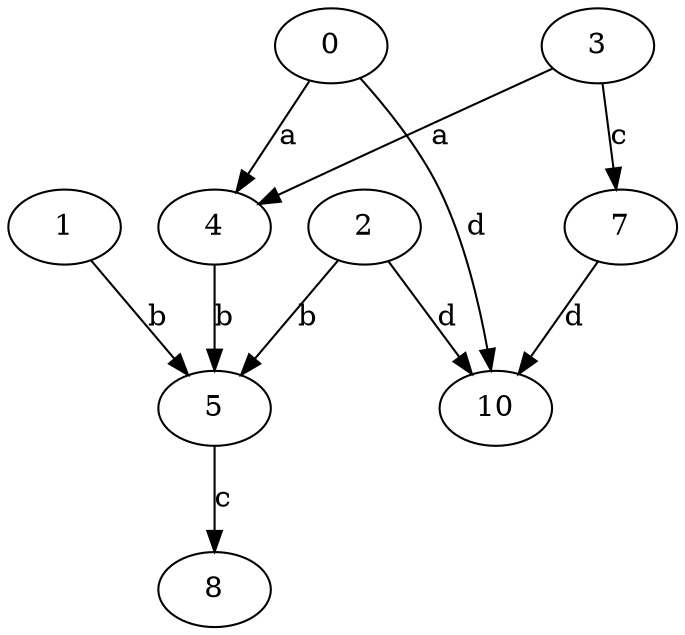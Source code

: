 strict digraph  {
0;
3;
1;
4;
5;
7;
8;
10;
2;
0 -> 4  [label=a];
0 -> 10  [label=d];
3 -> 4  [label=a];
3 -> 7  [label=c];
1 -> 5  [label=b];
4 -> 5  [label=b];
5 -> 8  [label=c];
7 -> 10  [label=d];
2 -> 5  [label=b];
2 -> 10  [label=d];
}
